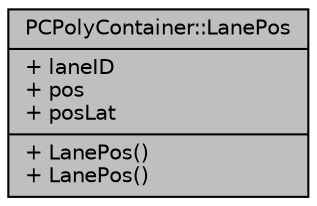 digraph "PCPolyContainer::LanePos"
{
  edge [fontname="Helvetica",fontsize="10",labelfontname="Helvetica",labelfontsize="10"];
  node [fontname="Helvetica",fontsize="10",shape=record];
  Node1 [label="{PCPolyContainer::LanePos\n|+ laneID\l+ pos\l+ posLat\l|+ LanePos()\l+ LanePos()\l}",height=0.2,width=0.4,color="black", fillcolor="grey75", style="filled", fontcolor="black"];
}
